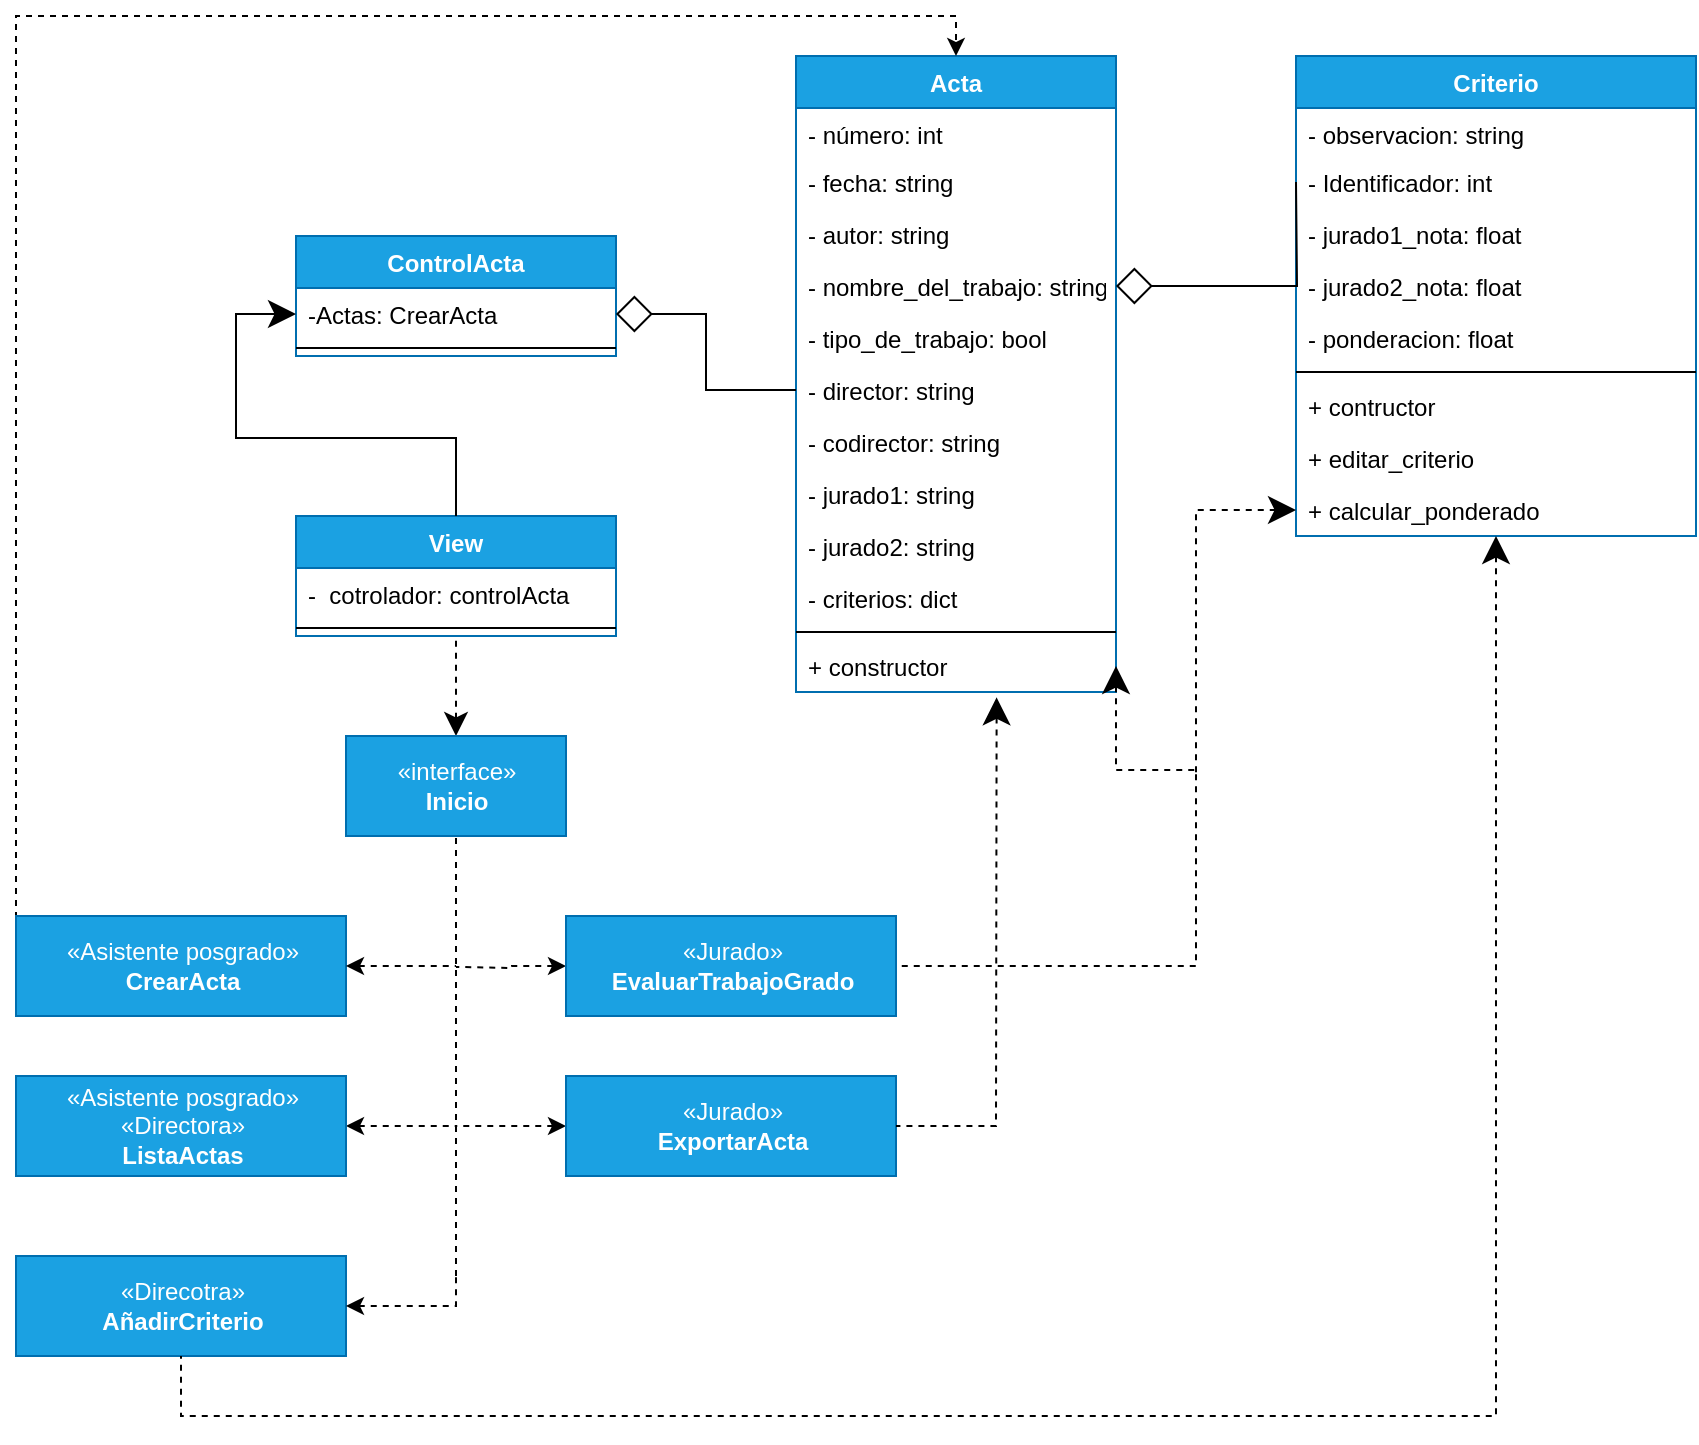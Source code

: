 <mxfile version="18.0.2" type="google" pages="2"><diagram id="lyejBQ9K1iWje98jinW8" name="Page-1"><mxGraphModel grid="1" page="1" gridSize="10" guides="1" tooltips="1" connect="1" arrows="1" fold="1" pageScale="1" pageWidth="827" pageHeight="1169" math="0" shadow="0"><root><mxCell id="0"/><mxCell id="1" parent="0"/><mxCell id="gLQ35_J1JeK8tZIY2Oaf-1" value="Acta" style="swimlane;fontStyle=1;align=center;verticalAlign=top;childLayout=stackLayout;horizontal=1;startSize=26;horizontalStack=0;resizeParent=1;resizeParentMax=0;resizeLast=0;collapsible=1;marginBottom=0;fillColor=#1ba1e2;fontColor=#ffffff;strokeColor=#006EAF;" vertex="1" parent="1"><mxGeometry x="-36" y="1340" width="160" height="318" as="geometry"/></mxCell><mxCell id="gLQ35_J1JeK8tZIY2Oaf-11" value="- número: int" style="text;strokeColor=none;fillColor=none;align=left;verticalAlign=top;spacingLeft=4;spacingRight=4;overflow=hidden;rotatable=0;points=[[0,0.5],[1,0.5]];portConstraint=eastwest;" vertex="1" parent="gLQ35_J1JeK8tZIY2Oaf-1"><mxGeometry y="26" width="160" height="24" as="geometry"/></mxCell><mxCell id="gLQ35_J1JeK8tZIY2Oaf-2" value="- fecha: string" style="text;strokeColor=none;fillColor=none;align=left;verticalAlign=top;spacingLeft=4;spacingRight=4;overflow=hidden;rotatable=0;points=[[0,0.5],[1,0.5]];portConstraint=eastwest;" vertex="1" parent="gLQ35_J1JeK8tZIY2Oaf-1"><mxGeometry y="50" width="160" height="26" as="geometry"/></mxCell><mxCell id="gLQ35_J1JeK8tZIY2Oaf-12" value="- autor: string" style="text;strokeColor=none;fillColor=none;align=left;verticalAlign=top;spacingLeft=4;spacingRight=4;overflow=hidden;rotatable=0;points=[[0,0.5],[1,0.5]];portConstraint=eastwest;" vertex="1" parent="gLQ35_J1JeK8tZIY2Oaf-1"><mxGeometry y="76" width="160" height="26" as="geometry"/></mxCell><mxCell id="gLQ35_J1JeK8tZIY2Oaf-13" value="- nombre_del_trabajo: string" style="text;strokeColor=none;fillColor=none;align=left;verticalAlign=top;spacingLeft=4;spacingRight=4;overflow=hidden;rotatable=0;points=[[0,0.5],[1,0.5]];portConstraint=eastwest;" vertex="1" parent="gLQ35_J1JeK8tZIY2Oaf-1"><mxGeometry y="102" width="160" height="26" as="geometry"/></mxCell><mxCell id="gLQ35_J1JeK8tZIY2Oaf-14" value="- tipo_de_trabajo: bool" style="text;strokeColor=none;fillColor=none;align=left;verticalAlign=top;spacingLeft=4;spacingRight=4;overflow=hidden;rotatable=0;points=[[0,0.5],[1,0.5]];portConstraint=eastwest;" vertex="1" parent="gLQ35_J1JeK8tZIY2Oaf-1"><mxGeometry y="128" width="160" height="26" as="geometry"/></mxCell><mxCell id="gLQ35_J1JeK8tZIY2Oaf-15" value="- director: string" style="text;strokeColor=none;fillColor=none;align=left;verticalAlign=top;spacingLeft=4;spacingRight=4;overflow=hidden;rotatable=0;points=[[0,0.5],[1,0.5]];portConstraint=eastwest;" vertex="1" parent="gLQ35_J1JeK8tZIY2Oaf-1"><mxGeometry y="154" width="160" height="26" as="geometry"/></mxCell><mxCell id="gLQ35_J1JeK8tZIY2Oaf-16" value="- codirector: string" style="text;strokeColor=none;fillColor=none;align=left;verticalAlign=top;spacingLeft=4;spacingRight=4;overflow=hidden;rotatable=0;points=[[0,0.5],[1,0.5]];portConstraint=eastwest;" vertex="1" parent="gLQ35_J1JeK8tZIY2Oaf-1"><mxGeometry y="180" width="160" height="26" as="geometry"/></mxCell><mxCell id="gLQ35_J1JeK8tZIY2Oaf-17" value="- jurado1: string" style="text;strokeColor=none;fillColor=none;align=left;verticalAlign=top;spacingLeft=4;spacingRight=4;overflow=hidden;rotatable=0;points=[[0,0.5],[1,0.5]];portConstraint=eastwest;" vertex="1" parent="gLQ35_J1JeK8tZIY2Oaf-1"><mxGeometry y="206" width="160" height="26" as="geometry"/></mxCell><mxCell id="gLQ35_J1JeK8tZIY2Oaf-18" value="- jurado2: string" style="text;strokeColor=none;fillColor=none;align=left;verticalAlign=top;spacingLeft=4;spacingRight=4;overflow=hidden;rotatable=0;points=[[0,0.5],[1,0.5]];portConstraint=eastwest;" vertex="1" parent="gLQ35_J1JeK8tZIY2Oaf-1"><mxGeometry y="232" width="160" height="26" as="geometry"/></mxCell><mxCell id="gLQ35_J1JeK8tZIY2Oaf-22" value="- criterios: dict" style="text;strokeColor=none;fillColor=none;align=left;verticalAlign=top;spacingLeft=4;spacingRight=4;overflow=hidden;rotatable=0;points=[[0,0.5],[1,0.5]];portConstraint=eastwest;" vertex="1" parent="gLQ35_J1JeK8tZIY2Oaf-1"><mxGeometry y="258" width="160" height="26" as="geometry"/></mxCell><mxCell id="gLQ35_J1JeK8tZIY2Oaf-3" value="" style="line;strokeWidth=1;fillColor=none;align=left;verticalAlign=middle;spacingTop=-1;spacingLeft=3;spacingRight=3;rotatable=0;labelPosition=right;points=[];portConstraint=eastwest;" vertex="1" parent="gLQ35_J1JeK8tZIY2Oaf-1"><mxGeometry y="284" width="160" height="8" as="geometry"/></mxCell><mxCell id="gLQ35_J1JeK8tZIY2Oaf-4" value="+ constructor" style="text;strokeColor=none;fillColor=none;align=left;verticalAlign=top;spacingLeft=4;spacingRight=4;overflow=hidden;rotatable=0;points=[[0,0.5],[1,0.5]];portConstraint=eastwest;" vertex="1" parent="gLQ35_J1JeK8tZIY2Oaf-1"><mxGeometry y="292" width="160" height="26" as="geometry"/></mxCell><mxCell id="gLQ35_J1JeK8tZIY2Oaf-23" value="Criterio" style="swimlane;fontStyle=1;align=center;verticalAlign=top;childLayout=stackLayout;horizontal=1;startSize=26;horizontalStack=0;resizeParent=1;resizeParentMax=0;resizeLast=0;collapsible=1;marginBottom=0;fillColor=#1ba1e2;strokeColor=#006EAF;fontColor=#ffffff;" vertex="1" parent="1"><mxGeometry x="214" y="1340" width="200" height="240" as="geometry"/></mxCell><mxCell id="gLQ35_J1JeK8tZIY2Oaf-24" value="- observacion: string" style="text;strokeColor=none;fillColor=none;align=left;verticalAlign=top;spacingLeft=4;spacingRight=4;overflow=hidden;rotatable=0;points=[[0,0.5],[1,0.5]];portConstraint=eastwest;" vertex="1" parent="gLQ35_J1JeK8tZIY2Oaf-23"><mxGeometry y="26" width="200" height="24" as="geometry"/></mxCell><mxCell id="gLQ35_J1JeK8tZIY2Oaf-56" value="- Identificador: int" style="text;strokeColor=none;fillColor=none;align=left;verticalAlign=top;spacingLeft=4;spacingRight=4;overflow=hidden;rotatable=0;points=[[0,0.5],[1,0.5]];portConstraint=eastwest;" vertex="1" parent="gLQ35_J1JeK8tZIY2Oaf-23"><mxGeometry y="50" width="200" height="26" as="geometry"/></mxCell><mxCell id="gLQ35_J1JeK8tZIY2Oaf-57" value="- jurado1_nota: float" style="text;strokeColor=none;fillColor=none;align=left;verticalAlign=top;spacingLeft=4;spacingRight=4;overflow=hidden;rotatable=0;points=[[0,0.5],[1,0.5]];portConstraint=eastwest;" vertex="1" parent="gLQ35_J1JeK8tZIY2Oaf-23"><mxGeometry y="76" width="200" height="26" as="geometry"/></mxCell><mxCell id="AidQ9tP54j-T3LNZDs_G-3" value="- jurado2_nota: float" style="text;strokeColor=none;fillColor=none;align=left;verticalAlign=top;spacingLeft=4;spacingRight=4;overflow=hidden;rotatable=0;points=[[0,0.5],[1,0.5]];portConstraint=eastwest;" vertex="1" parent="gLQ35_J1JeK8tZIY2Oaf-23"><mxGeometry y="102" width="200" height="26" as="geometry"/></mxCell><mxCell id="gLQ35_J1JeK8tZIY2Oaf-58" value="- ponderacion: float" style="text;strokeColor=none;fillColor=none;align=left;verticalAlign=top;spacingLeft=4;spacingRight=4;overflow=hidden;rotatable=0;points=[[0,0.5],[1,0.5]];portConstraint=eastwest;" vertex="1" parent="gLQ35_J1JeK8tZIY2Oaf-23"><mxGeometry y="128" width="200" height="26" as="geometry"/></mxCell><mxCell id="gLQ35_J1JeK8tZIY2Oaf-25" value="" style="line;strokeWidth=1;fillColor=none;align=left;verticalAlign=middle;spacingTop=-1;spacingLeft=3;spacingRight=3;rotatable=0;labelPosition=right;points=[];portConstraint=eastwest;" vertex="1" parent="gLQ35_J1JeK8tZIY2Oaf-23"><mxGeometry y="154" width="200" height="8" as="geometry"/></mxCell><mxCell id="gLQ35_J1JeK8tZIY2Oaf-62" value="+ contructor" style="text;strokeColor=none;fillColor=none;align=left;verticalAlign=top;spacingLeft=4;spacingRight=4;overflow=hidden;rotatable=0;points=[[0,0.5],[1,0.5]];portConstraint=eastwest;" vertex="1" parent="gLQ35_J1JeK8tZIY2Oaf-23"><mxGeometry y="162" width="200" height="26" as="geometry"/></mxCell><mxCell id="gLQ35_J1JeK8tZIY2Oaf-65" value="+ editar_criterio" style="text;strokeColor=none;fillColor=none;align=left;verticalAlign=top;spacingLeft=4;spacingRight=4;overflow=hidden;rotatable=0;points=[[0,0.5],[1,0.5]];portConstraint=eastwest;" vertex="1" parent="gLQ35_J1JeK8tZIY2Oaf-23"><mxGeometry y="188" width="200" height="26" as="geometry"/></mxCell><mxCell id="gLQ35_J1JeK8tZIY2Oaf-66" value="+ calcular_ponderado" style="text;strokeColor=none;fillColor=none;align=left;verticalAlign=top;spacingLeft=4;spacingRight=4;overflow=hidden;rotatable=0;points=[[0,0.5],[1,0.5]];portConstraint=eastwest;" vertex="1" parent="gLQ35_J1JeK8tZIY2Oaf-23"><mxGeometry y="214" width="200" height="26" as="geometry"/></mxCell><mxCell id="gLQ35_J1JeK8tZIY2Oaf-28" value="" style="edgeStyle=orthogonalEdgeStyle;rounded=0;orthogonalLoop=1;jettySize=auto;html=1;endArrow=diamond;endFill=0;endSize=16;" edge="1" parent="1" target="gLQ35_J1JeK8tZIY2Oaf-13"><mxGeometry relative="1" as="geometry"><mxPoint x="214" y="1403" as="sourcePoint"/></mxGeometry></mxCell><mxCell id="gLQ35_J1JeK8tZIY2Oaf-29" value="ControlActa" style="swimlane;fontStyle=1;align=center;verticalAlign=top;childLayout=stackLayout;horizontal=1;startSize=26;horizontalStack=0;resizeParent=1;resizeParentMax=0;resizeLast=0;collapsible=1;marginBottom=0;fillColor=#1ba1e2;fontColor=#ffffff;strokeColor=#006EAF;" vertex="1" parent="1"><mxGeometry x="-286" y="1430" width="160" height="60" as="geometry"/></mxCell><mxCell id="gLQ35_J1JeK8tZIY2Oaf-30" value="-Actas: CrearActa" style="text;strokeColor=none;fillColor=none;align=left;verticalAlign=top;spacingLeft=4;spacingRight=4;overflow=hidden;rotatable=0;points=[[0,0.5],[1,0.5]];portConstraint=eastwest;" vertex="1" parent="gLQ35_J1JeK8tZIY2Oaf-29"><mxGeometry y="26" width="160" height="26" as="geometry"/></mxCell><mxCell id="gLQ35_J1JeK8tZIY2Oaf-31" value="" style="line;strokeWidth=1;fillColor=none;align=left;verticalAlign=middle;spacingTop=-1;spacingLeft=3;spacingRight=3;rotatable=0;labelPosition=right;points=[];portConstraint=eastwest;" vertex="1" parent="gLQ35_J1JeK8tZIY2Oaf-29"><mxGeometry y="52" width="160" height="8" as="geometry"/></mxCell><mxCell id="gLQ35_J1JeK8tZIY2Oaf-33" value="View" style="swimlane;fontStyle=1;align=center;verticalAlign=top;childLayout=stackLayout;horizontal=1;startSize=26;horizontalStack=0;resizeParent=1;resizeParentMax=0;resizeLast=0;collapsible=1;marginBottom=0;fillColor=#1ba1e2;fontColor=#ffffff;strokeColor=#006EAF;" vertex="1" parent="1"><mxGeometry x="-286" y="1570" width="160" height="60" as="geometry"/></mxCell><mxCell id="gLQ35_J1JeK8tZIY2Oaf-34" value="-  cotrolador: controlActa" style="text;strokeColor=none;fillColor=none;align=left;verticalAlign=top;spacingLeft=4;spacingRight=4;overflow=hidden;rotatable=0;points=[[0,0.5],[1,0.5]];portConstraint=eastwest;" vertex="1" parent="gLQ35_J1JeK8tZIY2Oaf-33"><mxGeometry y="26" width="160" height="26" as="geometry"/></mxCell><mxCell id="gLQ35_J1JeK8tZIY2Oaf-35" value="" style="line;strokeWidth=1;fillColor=none;align=left;verticalAlign=middle;spacingTop=-1;spacingLeft=3;spacingRight=3;rotatable=0;labelPosition=right;points=[];portConstraint=eastwest;" vertex="1" parent="gLQ35_J1JeK8tZIY2Oaf-33"><mxGeometry y="52" width="160" height="8" as="geometry"/></mxCell><mxCell id="gLQ35_J1JeK8tZIY2Oaf-37" value="" style="edgeStyle=orthogonalEdgeStyle;rounded=0;orthogonalLoop=1;jettySize=auto;html=1;endArrow=none;endFill=0;endSize=0;startArrow=diamond;startFill=0;targetPerimeterSpacing=0;entryX=0;entryY=0.5;entryDx=0;entryDy=0;startSize=16;" edge="1" parent="1" source="gLQ35_J1JeK8tZIY2Oaf-30" target="gLQ35_J1JeK8tZIY2Oaf-15"><mxGeometry relative="1" as="geometry"><Array as="points"><mxPoint x="-81" y="1469"/><mxPoint x="-81" y="1507"/></Array></mxGeometry></mxCell><mxCell id="gLQ35_J1JeK8tZIY2Oaf-39" style="edgeStyle=orthogonalEdgeStyle;rounded=0;orthogonalLoop=1;jettySize=auto;html=1;entryX=0.5;entryY=0;entryDx=0;entryDy=0;startArrow=classic;startFill=1;endArrow=none;endFill=0;startSize=11;endSize=13;targetPerimeterSpacing=0;" edge="1" parent="1" source="gLQ35_J1JeK8tZIY2Oaf-30" target="gLQ35_J1JeK8tZIY2Oaf-33"><mxGeometry relative="1" as="geometry"/></mxCell><mxCell id="gLQ35_J1JeK8tZIY2Oaf-75" style="edgeStyle=elbowEdgeStyle;rounded=0;orthogonalLoop=1;jettySize=auto;html=1;exitX=0;exitY=0.5;exitDx=0;exitDy=0;entryX=0.5;entryY=0;entryDx=0;entryDy=0;dashed=1;startArrow=none;startFill=0;endArrow=classic;endFill=1;startSize=11;endSize=6;targetPerimeterSpacing=0;" edge="1" parent="1" source="gLQ35_J1JeK8tZIY2Oaf-47" target="gLQ35_J1JeK8tZIY2Oaf-1"><mxGeometry relative="1" as="geometry"><Array as="points"><mxPoint x="-110" y="1320"/><mxPoint x="-466" y="1590"/><mxPoint x="-376" y="1290"/><mxPoint x="-526" y="1340"/><mxPoint x="-136" y="1310"/><mxPoint x="-446" y="1650"/><mxPoint x="-186" y="1310"/><mxPoint x="-446" y="1520"/></Array></mxGeometry></mxCell><mxCell id="gLQ35_J1JeK8tZIY2Oaf-47" value="«Asistente posgrado»&lt;br&gt;&lt;b&gt;CrearActa&lt;/b&gt;" style="html=1;fillColor=#1ba1e2;fontColor=#ffffff;strokeColor=#006EAF;" vertex="1" parent="1"><mxGeometry x="-426" y="1770" width="165" height="50" as="geometry"/></mxCell><mxCell id="gLQ35_J1JeK8tZIY2Oaf-68" style="edgeStyle=orthogonalEdgeStyle;rounded=0;orthogonalLoop=1;jettySize=auto;html=1;exitX=0.5;exitY=0;exitDx=0;exitDy=0;entryX=0.5;entryY=1;entryDx=0;entryDy=0;dashed=1;startArrow=classic;startFill=1;endArrow=none;endFill=0;startSize=9;endSize=6;targetPerimeterSpacing=0;" edge="1" parent="1" source="gLQ35_J1JeK8tZIY2Oaf-48" target="gLQ35_J1JeK8tZIY2Oaf-33"><mxGeometry relative="1" as="geometry"/></mxCell><mxCell id="gLQ35_J1JeK8tZIY2Oaf-48" value="«interface»&lt;br&gt;&lt;b&gt;Inicio&lt;/b&gt;" style="html=1;fillColor=#1ba1e2;fontColor=#ffffff;strokeColor=#006EAF;" vertex="1" parent="1"><mxGeometry x="-261" y="1680" width="110" height="50" as="geometry"/></mxCell><mxCell id="lfVroVyCb1KhIadyGJGT-3" style="edgeStyle=orthogonalEdgeStyle;rounded=0;orthogonalLoop=1;jettySize=auto;html=1;exitX=1;exitY=0.5;exitDx=0;exitDy=0;dashed=1;startArrow=classic;startFill=1;endArrow=none;endFill=0;" edge="1" parent="1" source="gLQ35_J1JeK8tZIY2Oaf-49"><mxGeometry relative="1" as="geometry"><mxPoint x="-206" y="1875" as="targetPoint"/></mxGeometry></mxCell><mxCell id="gLQ35_J1JeK8tZIY2Oaf-49" value="«Asistente posgrado»&lt;br&gt;«Directora»&lt;br&gt;&lt;b&gt;ListaActas&lt;/b&gt;" style="html=1;fillColor=#1ba1e2;fontColor=#ffffff;strokeColor=#006EAF;" vertex="1" parent="1"><mxGeometry x="-426" y="1850" width="165" height="50" as="geometry"/></mxCell><mxCell id="lfVroVyCb1KhIadyGJGT-5" style="edgeStyle=orthogonalEdgeStyle;rounded=0;orthogonalLoop=1;jettySize=auto;html=1;exitX=0;exitY=0.5;exitDx=0;exitDy=0;dashed=1;startArrow=classic;startFill=1;endArrow=none;endFill=0;" edge="1" parent="1" source="gLQ35_J1JeK8tZIY2Oaf-50"><mxGeometry relative="1" as="geometry"><mxPoint x="-206" y="1795.474" as="targetPoint"/></mxGeometry></mxCell><mxCell id="gLQ35_J1JeK8tZIY2Oaf-50" value="«Jurado»&lt;br&gt;&lt;b&gt;EvaluarTrabajoGrado&lt;/b&gt;" style="html=1;fillColor=#1ba1e2;fontColor=#ffffff;strokeColor=#006EAF;" vertex="1" parent="1"><mxGeometry x="-151" y="1770" width="165" height="50" as="geometry"/></mxCell><mxCell id="lfVroVyCb1KhIadyGJGT-4" style="edgeStyle=orthogonalEdgeStyle;rounded=0;orthogonalLoop=1;jettySize=auto;html=1;exitX=0;exitY=0.5;exitDx=0;exitDy=0;dashed=1;startArrow=classic;startFill=1;endArrow=none;endFill=0;" edge="1" parent="1" source="gLQ35_J1JeK8tZIY2Oaf-51"><mxGeometry relative="1" as="geometry"><mxPoint x="-206" y="1875" as="targetPoint"/></mxGeometry></mxCell><mxCell id="gLQ35_J1JeK8tZIY2Oaf-51" value="«Jurado»&lt;br&gt;&lt;b&gt;ExportarActa&lt;/b&gt;" style="html=1;fillColor=#1ba1e2;fontColor=#ffffff;strokeColor=#006EAF;" vertex="1" parent="1"><mxGeometry x="-151" y="1850" width="165" height="50" as="geometry"/></mxCell><mxCell id="lfVroVyCb1KhIadyGJGT-1" value="" style="endArrow=none;html=1;rounded=0;entryX=0.5;entryY=1;entryDx=0;entryDy=0;dashed=1;" edge="1" parent="1" target="gLQ35_J1JeK8tZIY2Oaf-48"><mxGeometry width="50" height="50" relative="1" as="geometry"><mxPoint x="-206" y="1950" as="sourcePoint"/><mxPoint x="-181" y="1950" as="targetPoint"/></mxGeometry></mxCell><mxCell id="gLQ35_J1JeK8tZIY2Oaf-53" value="«Direcotra»&lt;br&gt;&lt;b&gt;AñadirCriterio&lt;/b&gt;" style="html=1;fillColor=#1ba1e2;fontColor=#ffffff;strokeColor=#006EAF;" vertex="1" parent="1"><mxGeometry x="-426" y="1940" width="165" height="50" as="geometry"/></mxCell><mxCell id="lfVroVyCb1KhIadyGJGT-7" style="rounded=0;orthogonalLoop=1;jettySize=auto;html=1;exitX=1;exitY=0.5;exitDx=0;exitDy=0;dashed=1;startArrow=classic;startFill=1;endArrow=none;endFill=0;edgeStyle=orthogonalEdgeStyle;" edge="1" parent="1" source="gLQ35_J1JeK8tZIY2Oaf-53"><mxGeometry relative="1" as="geometry"><mxPoint x="-206" y="1950" as="targetPoint"/><mxPoint x="-103.5" y="2000" as="sourcePoint"/><Array as="points"><mxPoint x="-206" y="1965"/></Array></mxGeometry></mxCell><mxCell id="gLQ35_J1JeK8tZIY2Oaf-54" style="edgeStyle=orthogonalEdgeStyle;rounded=0;orthogonalLoop=1;jettySize=auto;html=1;dashed=1;startArrow=classic;startFill=1;endArrow=none;endFill=0;" edge="1" parent="1" source="gLQ35_J1JeK8tZIY2Oaf-47"><mxGeometry relative="1" as="geometry"><mxPoint x="-206" y="1795" as="targetPoint"/><mxPoint x="-141" y="1805" as="sourcePoint"/></mxGeometry></mxCell><mxCell id="gLQ35_J1JeK8tZIY2Oaf-55" style="edgeStyle=orthogonalEdgeStyle;rounded=0;orthogonalLoop=1;jettySize=auto;html=1;exitX=0.5;exitY=1;exitDx=0;exitDy=0;dashed=1;startArrow=classic;startFill=1;endArrow=none;endFill=0;startSize=16;endSize=13;targetPerimeterSpacing=0;fillColor=#1ba1e2;strokeColor=#006EAF;" edge="1" parent="1" source="gLQ35_J1JeK8tZIY2Oaf-53" target="gLQ35_J1JeK8tZIY2Oaf-53"><mxGeometry relative="1" as="geometry"/></mxCell><mxCell id="gLQ35_J1JeK8tZIY2Oaf-69" style="edgeStyle=orthogonalEdgeStyle;rounded=0;orthogonalLoop=1;jettySize=auto;html=1;exitX=1;exitY=0.5;exitDx=0;exitDy=0;entryX=1;entryY=0.5;entryDx=0;entryDy=0;dashed=1;startArrow=classic;startFill=1;endArrow=none;endFill=0;startSize=11;endSize=6;targetPerimeterSpacing=0;" edge="1" parent="1" source="gLQ35_J1JeK8tZIY2Oaf-4" target="gLQ35_J1JeK8tZIY2Oaf-50"><mxGeometry relative="1" as="geometry"><Array as="points"><mxPoint x="164" y="1697"/><mxPoint x="164" y="1795"/></Array></mxGeometry></mxCell><mxCell id="gLQ35_J1JeK8tZIY2Oaf-70" style="edgeStyle=orthogonalEdgeStyle;rounded=0;orthogonalLoop=1;jettySize=auto;html=1;exitX=0;exitY=0.5;exitDx=0;exitDy=0;dashed=1;startArrow=classic;startFill=1;endArrow=none;endFill=0;startSize=11;endSize=6;targetPerimeterSpacing=0;" edge="1" parent="1" source="gLQ35_J1JeK8tZIY2Oaf-66"><mxGeometry relative="1" as="geometry"><mxPoint x="164" y="1700" as="targetPoint"/><Array as="points"><mxPoint x="164" y="1567"/></Array></mxGeometry></mxCell><mxCell id="gLQ35_J1JeK8tZIY2Oaf-71" style="edgeStyle=elbowEdgeStyle;rounded=0;orthogonalLoop=1;jettySize=auto;html=1;entryX=1;entryY=0.5;entryDx=0;entryDy=0;dashed=1;startArrow=classic;startFill=1;endArrow=none;endFill=0;startSize=11;endSize=6;targetPerimeterSpacing=0;exitX=0.627;exitY=1.103;exitDx=0;exitDy=0;exitPerimeter=0;" edge="1" parent="1" source="gLQ35_J1JeK8tZIY2Oaf-4" target="gLQ35_J1JeK8tZIY2Oaf-51"><mxGeometry relative="1" as="geometry"><mxPoint x="74" y="1750" as="sourcePoint"/><Array as="points"><mxPoint x="64" y="1880"/><mxPoint x="64" y="1800"/></Array></mxGeometry></mxCell><mxCell id="gLQ35_J1JeK8tZIY2Oaf-74" style="edgeStyle=elbowEdgeStyle;rounded=0;orthogonalLoop=1;jettySize=auto;html=1;entryX=0.5;entryY=1;entryDx=0;entryDy=0;dashed=1;startArrow=classic;startFill=1;endArrow=none;endFill=0;startSize=11;endSize=6;targetPerimeterSpacing=0;" edge="1" parent="1" source="gLQ35_J1JeK8tZIY2Oaf-66" target="gLQ35_J1JeK8tZIY2Oaf-53"><mxGeometry relative="1" as="geometry"><Array as="points"><mxPoint x="24" y="2020"/></Array></mxGeometry></mxCell></root></mxGraphModel></diagram><diagram id="VWcTg_-y8gnMNKb5ACru" name="Page-2"><mxGraphModel grid="1" page="1" gridSize="10" guides="1" tooltips="1" connect="1" arrows="1" fold="1" pageScale="1" pageWidth="827" pageHeight="1169" math="0" shadow="0"><root><mxCell id="0"/><mxCell id="1" parent="0"/></root></mxGraphModel></diagram></mxfile>